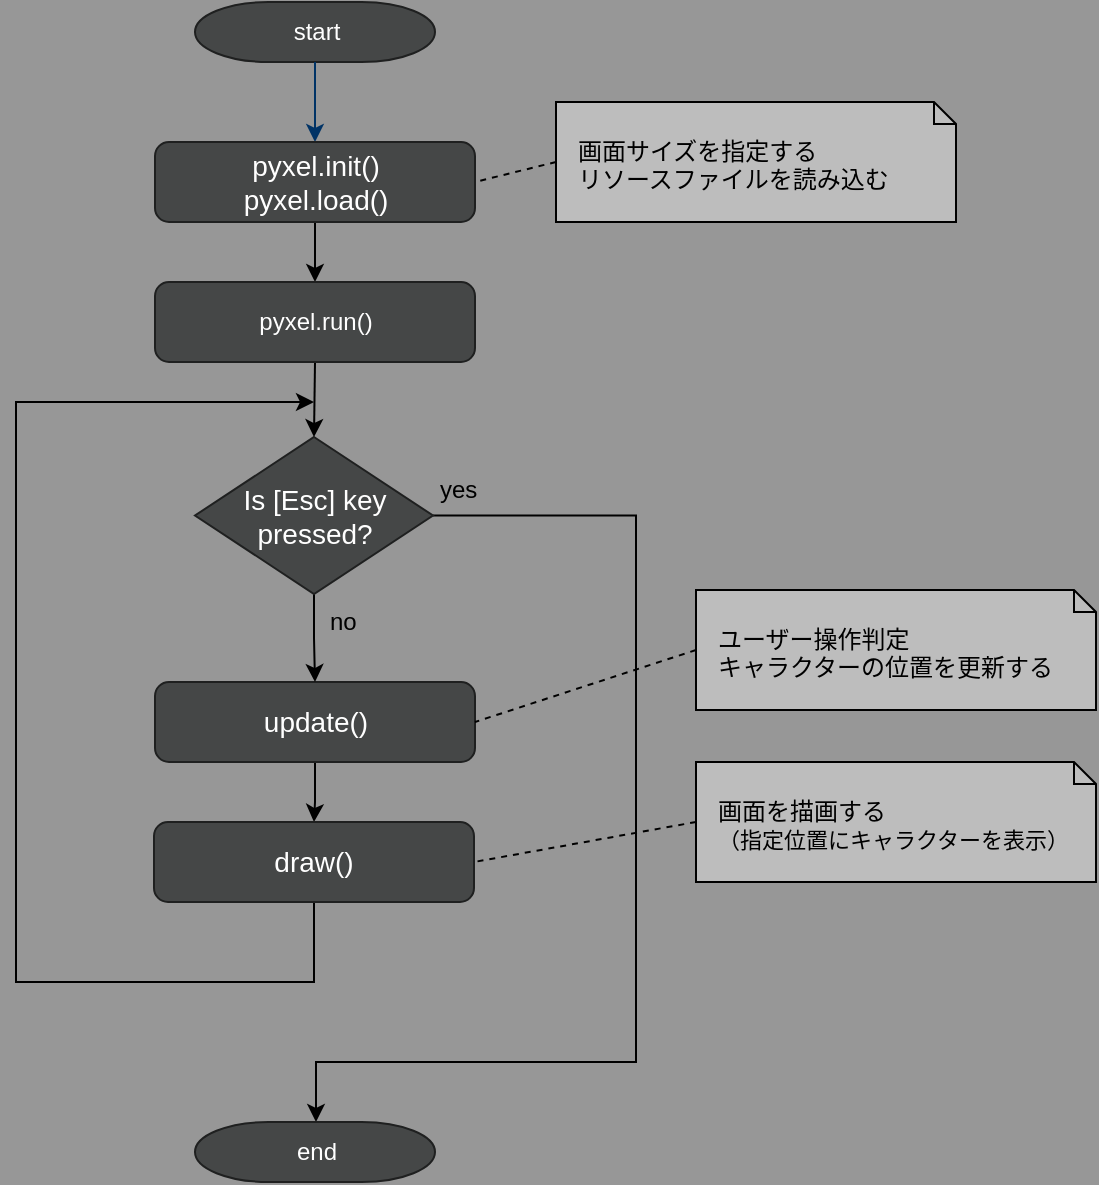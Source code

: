 <mxfile version="21.1.1" type="device">
  <diagram id="6a731a19-8d31-9384-78a2-239565b7b9f0" name="Page-1">
    <mxGraphModel dx="750" dy="747" grid="1" gridSize="10" guides="1" tooltips="1" connect="1" arrows="1" fold="1" page="1" pageScale="1" pageWidth="1169" pageHeight="827" background="#979797" math="0" shadow="0">
      <root>
        <mxCell id="0" />
        <mxCell id="1" parent="0" />
        <mxCell id="2" value="start" style="shape=mxgraph.flowchart.terminator;strokeWidth=1;gradientColor=none;gradientDirection=north;fontStyle=0;html=1;fillColor=#454747;fontColor=#FFFFFF;strokeColor=#1F2020;" parent="1" vertex="1">
          <mxGeometry x="279.5" y="60" width="120" height="30" as="geometry" />
        </mxCell>
        <mxCell id="7" style="fontStyle=1;strokeColor=#003366;strokeWidth=1;html=1;entryX=0.5;entryY=0;entryDx=0;entryDy=0;" parent="1" source="2" target="mH0r4JVqe8PF6rk-SjkP-55" edge="1">
          <mxGeometry relative="1" as="geometry">
            <mxPoint x="320" y="130" as="targetPoint" />
          </mxGeometry>
        </mxCell>
        <mxCell id="mH0r4JVqe8PF6rk-SjkP-77" style="edgeStyle=orthogonalEdgeStyle;rounded=0;orthogonalLoop=1;jettySize=auto;html=1;exitX=1;exitY=0.5;exitDx=0;exitDy=0;exitPerimeter=0;" parent="1" source="mH0r4JVqe8PF6rk-SjkP-76" target="mH0r4JVqe8PF6rk-SjkP-58" edge="1">
          <mxGeometry relative="1" as="geometry">
            <mxPoint x="550" y="630" as="targetPoint" />
            <Array as="points">
              <mxPoint x="500" y="317" />
              <mxPoint x="500" y="590" />
              <mxPoint x="340" y="590" />
            </Array>
          </mxGeometry>
        </mxCell>
        <mxCell id="27" value="yes" style="text;fontStyle=0;html=1;strokeColor=none;gradientColor=none;fillColor=none;strokeWidth=2;" parent="1" vertex="1">
          <mxGeometry x="399.5" y="290" width="40" height="26" as="geometry" />
        </mxCell>
        <mxCell id="46" value="no" style="text;fontStyle=0;html=1;strokeColor=none;gradientColor=none;fillColor=none;strokeWidth=2;" parent="1" vertex="1">
          <mxGeometry x="345" y="356" width="40" height="26" as="geometry" />
        </mxCell>
        <mxCell id="mH0r4JVqe8PF6rk-SjkP-82" style="edgeStyle=orthogonalEdgeStyle;rounded=0;orthogonalLoop=1;jettySize=auto;html=1;exitX=0.5;exitY=1;exitDx=0;exitDy=0;entryX=0.5;entryY=0;entryDx=0;entryDy=0;" parent="1" source="mH0r4JVqe8PF6rk-SjkP-55" target="mH0r4JVqe8PF6rk-SjkP-81" edge="1">
          <mxGeometry relative="1" as="geometry" />
        </mxCell>
        <mxCell id="mH0r4JVqe8PF6rk-SjkP-55" value="&lt;div style=&quot;font-size: 14px;&quot;&gt;pyxel.init()&lt;/div&gt;&lt;div style=&quot;font-size: 14px;&quot;&gt;pyxel.load()&lt;/div&gt;" style="rounded=1;whiteSpace=wrap;html=1;absoluteArcSize=1;arcSize=14;strokeWidth=1;fontSize=14;fontColor=#FFFFFF;fillColor=#454747;strokeColor=#1F2020;" parent="1" vertex="1">
          <mxGeometry x="259.5" y="130" width="160" height="40" as="geometry" />
        </mxCell>
        <mxCell id="mH0r4JVqe8PF6rk-SjkP-58" value="end" style="shape=mxgraph.flowchart.terminator;strokeWidth=1;gradientColor=none;gradientDirection=north;fontStyle=0;html=1;fillColor=#454747;strokeColor=#1F2020;fontColor=#FFFFFF;" parent="1" vertex="1">
          <mxGeometry x="279.5" y="620" width="120" height="30" as="geometry" />
        </mxCell>
        <mxCell id="mH0r4JVqe8PF6rk-SjkP-79" style="edgeStyle=orthogonalEdgeStyle;rounded=0;orthogonalLoop=1;jettySize=auto;html=1;exitX=0.5;exitY=1;exitDx=0;exitDy=0;" parent="1" source="mH0r4JVqe8PF6rk-SjkP-61" target="mH0r4JVqe8PF6rk-SjkP-62" edge="1">
          <mxGeometry relative="1" as="geometry" />
        </mxCell>
        <mxCell id="mH0r4JVqe8PF6rk-SjkP-61" value="update()" style="rounded=1;whiteSpace=wrap;html=1;absoluteArcSize=1;arcSize=14;strokeWidth=1;fontSize=14;fillColor=#454747;strokeColor=#1F2020;fontColor=#FFFFFF;" parent="1" vertex="1">
          <mxGeometry x="259.5" y="400" width="160" height="40" as="geometry" />
        </mxCell>
        <mxCell id="mH0r4JVqe8PF6rk-SjkP-84" style="edgeStyle=orthogonalEdgeStyle;rounded=0;orthogonalLoop=1;jettySize=auto;html=1;exitX=0.5;exitY=1;exitDx=0;exitDy=0;" parent="1" source="mH0r4JVqe8PF6rk-SjkP-62" edge="1">
          <mxGeometry relative="1" as="geometry">
            <mxPoint x="339" y="260" as="targetPoint" />
            <Array as="points">
              <mxPoint x="339" y="550" />
              <mxPoint x="190" y="550" />
              <mxPoint x="190" y="260" />
            </Array>
          </mxGeometry>
        </mxCell>
        <mxCell id="mH0r4JVqe8PF6rk-SjkP-62" value="draw()" style="rounded=1;whiteSpace=wrap;html=1;absoluteArcSize=1;arcSize=14;strokeWidth=1;fontSize=14;fillColor=#454747;strokeColor=#1F2020;fontColor=#FFFFFF;" parent="1" vertex="1">
          <mxGeometry x="259" y="470" width="160" height="40" as="geometry" />
        </mxCell>
        <mxCell id="mH0r4JVqe8PF6rk-SjkP-78" style="edgeStyle=orthogonalEdgeStyle;rounded=0;orthogonalLoop=1;jettySize=auto;html=1;exitX=0.5;exitY=1;exitDx=0;exitDy=0;exitPerimeter=0;entryX=0.5;entryY=0;entryDx=0;entryDy=0;" parent="1" source="mH0r4JVqe8PF6rk-SjkP-76" target="mH0r4JVqe8PF6rk-SjkP-61" edge="1">
          <mxGeometry relative="1" as="geometry" />
        </mxCell>
        <mxCell id="mH0r4JVqe8PF6rk-SjkP-76" value="&lt;div&gt;Is [Esc] key&lt;/div&gt;&lt;div&gt;pressed?&lt;/div&gt;" style="shape=mxgraph.flowchart.decision;strokeWidth=1;gradientColor=none;gradientDirection=north;fontStyle=0;html=1;fontSize=14;fillColor=#454747;strokeColor=#1F2020;fontColor=#FFFFFF;rounded=1;arcSize=14;" parent="1" vertex="1">
          <mxGeometry x="279.5" y="277.5" width="119" height="78.5" as="geometry" />
        </mxCell>
        <mxCell id="mH0r4JVqe8PF6rk-SjkP-83" style="edgeStyle=orthogonalEdgeStyle;rounded=0;orthogonalLoop=1;jettySize=auto;html=1;exitX=0.5;exitY=1;exitDx=0;exitDy=0;entryX=0.5;entryY=0;entryDx=0;entryDy=0;entryPerimeter=0;" parent="1" source="mH0r4JVqe8PF6rk-SjkP-81" target="mH0r4JVqe8PF6rk-SjkP-76" edge="1">
          <mxGeometry relative="1" as="geometry" />
        </mxCell>
        <mxCell id="mH0r4JVqe8PF6rk-SjkP-81" value="&lt;div style=&quot;font-size: 12px;&quot;&gt;pyxel.run()&lt;/div&gt;" style="rounded=1;whiteSpace=wrap;html=1;absoluteArcSize=1;arcSize=14;strokeWidth=1;fontSize=14;fillColor=#454747;strokeColor=#1F2020;fontColor=#FFFFFF;" parent="1" vertex="1">
          <mxGeometry x="259.5" y="200" width="160" height="40" as="geometry" />
        </mxCell>
        <mxCell id="mH0r4JVqe8PF6rk-SjkP-87" style="edgeStyle=none;rounded=0;orthogonalLoop=1;jettySize=auto;html=1;exitX=0;exitY=0.5;exitDx=0;exitDy=0;exitPerimeter=0;entryX=1;entryY=0.5;entryDx=0;entryDy=0;endArrow=none;endFill=0;dashed=1;" parent="1" source="mH0r4JVqe8PF6rk-SjkP-85" target="mH0r4JVqe8PF6rk-SjkP-55" edge="1">
          <mxGeometry relative="1" as="geometry" />
        </mxCell>
        <mxCell id="mH0r4JVqe8PF6rk-SjkP-85" value="&lt;div&gt;画面サイズを指定する&lt;/div&gt;&lt;div&gt;リソースファイルを読み込む&lt;br&gt;&lt;/div&gt;" style="shape=note2;boundedLbl=1;whiteSpace=wrap;html=1;size=11;verticalAlign=top;align=left;spacingLeft=9;fillColor=#BDBDBD;" parent="1" vertex="1">
          <mxGeometry x="460" y="110" width="200" height="60" as="geometry" />
        </mxCell>
        <mxCell id="mH0r4JVqe8PF6rk-SjkP-91" style="edgeStyle=none;rounded=0;orthogonalLoop=1;jettySize=auto;html=1;exitX=0;exitY=0.5;exitDx=0;exitDy=0;exitPerimeter=0;entryX=1;entryY=0.5;entryDx=0;entryDy=0;endArrow=none;endFill=0;dashed=1;" parent="1" source="mH0r4JVqe8PF6rk-SjkP-89" target="mH0r4JVqe8PF6rk-SjkP-61" edge="1">
          <mxGeometry relative="1" as="geometry" />
        </mxCell>
        <mxCell id="mH0r4JVqe8PF6rk-SjkP-89" value="&lt;div&gt;ユーザー操作判定&lt;/div&gt;&lt;div&gt;キャラクターの位置を更新する&lt;br&gt;&lt;/div&gt;" style="shape=note2;boundedLbl=1;whiteSpace=wrap;html=1;size=11;verticalAlign=top;align=left;spacingLeft=9;fillColor=#BDBDBD;" parent="1" vertex="1">
          <mxGeometry x="530" y="354" width="200" height="60" as="geometry" />
        </mxCell>
        <mxCell id="mH0r4JVqe8PF6rk-SjkP-92" style="edgeStyle=none;rounded=0;orthogonalLoop=1;jettySize=auto;html=1;exitX=0;exitY=0.5;exitDx=0;exitDy=0;exitPerimeter=0;entryX=1;entryY=0.5;entryDx=0;entryDy=0;endArrow=none;endFill=0;dashed=1;" parent="1" source="mH0r4JVqe8PF6rk-SjkP-90" target="mH0r4JVqe8PF6rk-SjkP-62" edge="1">
          <mxGeometry relative="1" as="geometry" />
        </mxCell>
        <mxCell id="mH0r4JVqe8PF6rk-SjkP-90" value="&lt;div&gt;画面を描画する&lt;br&gt;&lt;/div&gt;&lt;div&gt;&lt;font style=&quot;font-size: 11px;&quot;&gt;（指定位置にキャラクターを表示）&lt;/font&gt;&lt;br&gt;&lt;/div&gt;" style="shape=note2;boundedLbl=1;whiteSpace=wrap;html=1;size=11;verticalAlign=top;align=left;spacingLeft=9;fillColor=#BDBDBD;" parent="1" vertex="1">
          <mxGeometry x="530" y="440" width="200" height="60" as="geometry" />
        </mxCell>
      </root>
    </mxGraphModel>
  </diagram>
</mxfile>
